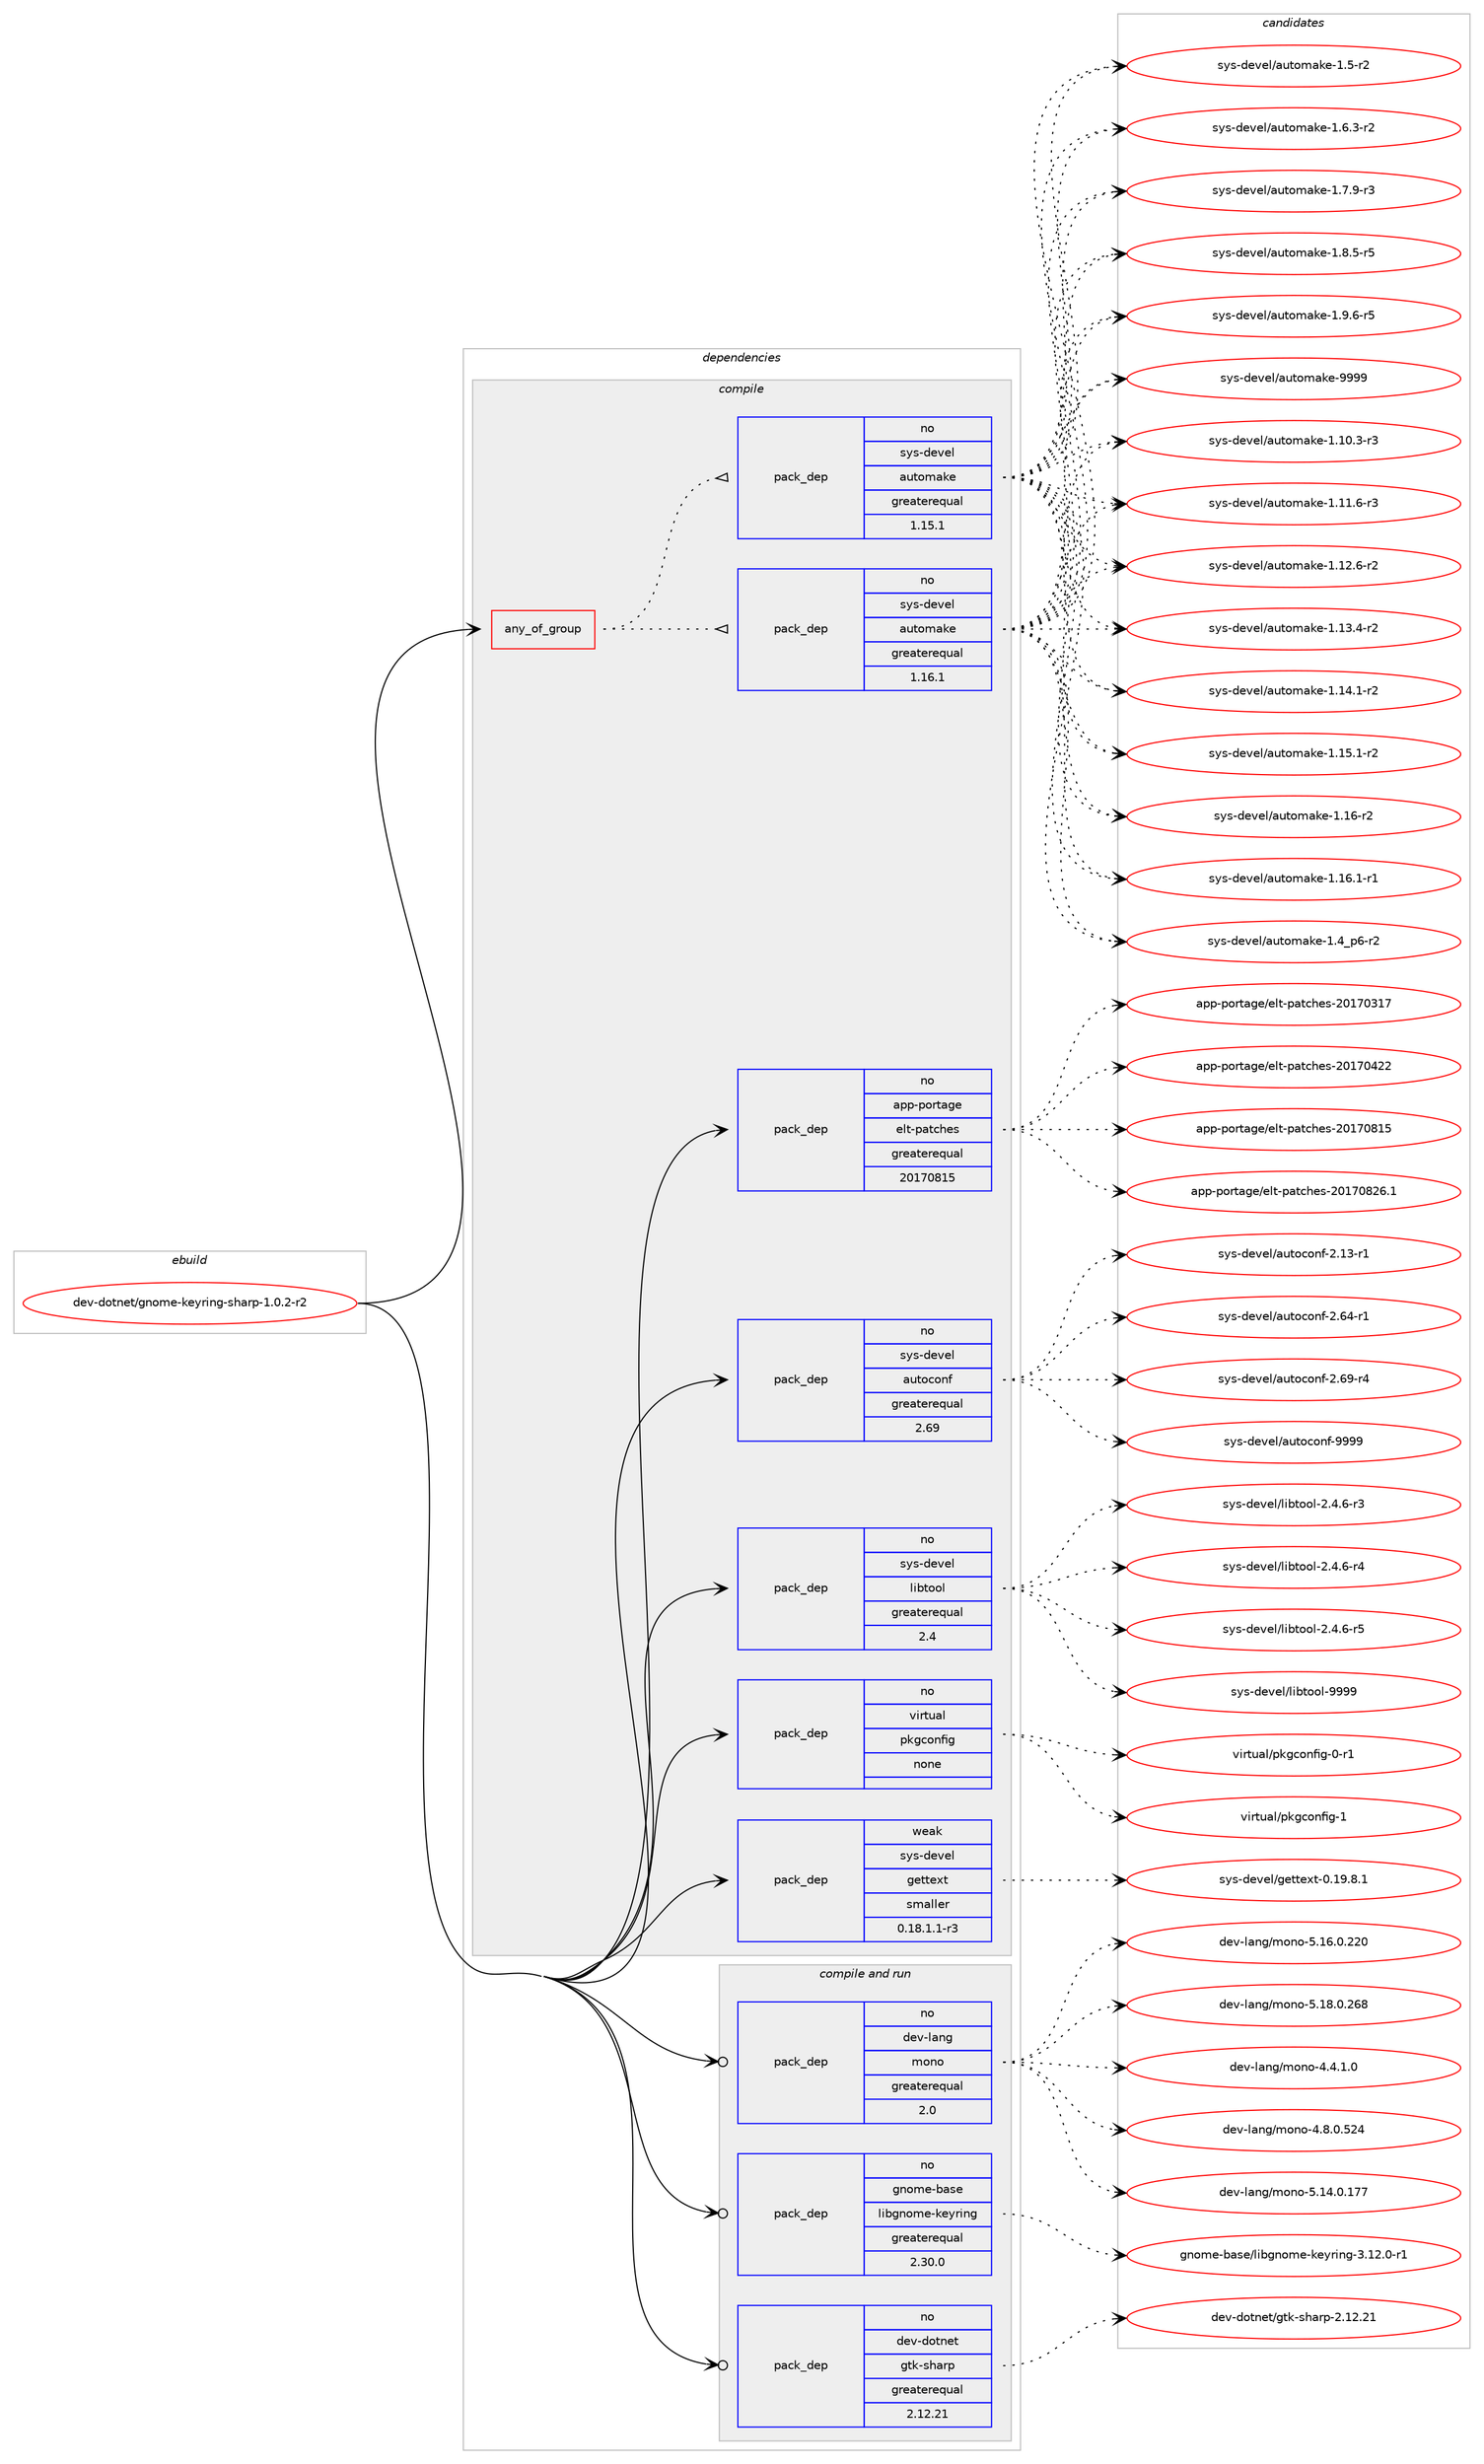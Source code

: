 digraph prolog {

# *************
# Graph options
# *************

newrank=true;
concentrate=true;
compound=true;
graph [rankdir=LR,fontname=Helvetica,fontsize=10,ranksep=1.5];#, ranksep=2.5, nodesep=0.2];
edge  [arrowhead=vee];
node  [fontname=Helvetica,fontsize=10];

# **********
# The ebuild
# **********

subgraph cluster_leftcol {
color=gray;
rank=same;
label=<<i>ebuild</i>>;
id [label="dev-dotnet/gnome-keyring-sharp-1.0.2-r2", color=red, width=4, href="../dev-dotnet/gnome-keyring-sharp-1.0.2-r2.svg"];
}

# ****************
# The dependencies
# ****************

subgraph cluster_midcol {
color=gray;
label=<<i>dependencies</i>>;
subgraph cluster_compile {
fillcolor="#eeeeee";
style=filled;
label=<<i>compile</i>>;
subgraph any20447 {
dependency1323193 [label=<<TABLE BORDER="0" CELLBORDER="1" CELLSPACING="0" CELLPADDING="4"><TR><TD CELLPADDING="10">any_of_group</TD></TR></TABLE>>, shape=none, color=red];subgraph pack944068 {
dependency1323194 [label=<<TABLE BORDER="0" CELLBORDER="1" CELLSPACING="0" CELLPADDING="4" WIDTH="220"><TR><TD ROWSPAN="6" CELLPADDING="30">pack_dep</TD></TR><TR><TD WIDTH="110">no</TD></TR><TR><TD>sys-devel</TD></TR><TR><TD>automake</TD></TR><TR><TD>greaterequal</TD></TR><TR><TD>1.16.1</TD></TR></TABLE>>, shape=none, color=blue];
}
dependency1323193:e -> dependency1323194:w [weight=20,style="dotted",arrowhead="oinv"];
subgraph pack944069 {
dependency1323195 [label=<<TABLE BORDER="0" CELLBORDER="1" CELLSPACING="0" CELLPADDING="4" WIDTH="220"><TR><TD ROWSPAN="6" CELLPADDING="30">pack_dep</TD></TR><TR><TD WIDTH="110">no</TD></TR><TR><TD>sys-devel</TD></TR><TR><TD>automake</TD></TR><TR><TD>greaterequal</TD></TR><TR><TD>1.15.1</TD></TR></TABLE>>, shape=none, color=blue];
}
dependency1323193:e -> dependency1323195:w [weight=20,style="dotted",arrowhead="oinv"];
}
id:e -> dependency1323193:w [weight=20,style="solid",arrowhead="vee"];
subgraph pack944070 {
dependency1323196 [label=<<TABLE BORDER="0" CELLBORDER="1" CELLSPACING="0" CELLPADDING="4" WIDTH="220"><TR><TD ROWSPAN="6" CELLPADDING="30">pack_dep</TD></TR><TR><TD WIDTH="110">no</TD></TR><TR><TD>app-portage</TD></TR><TR><TD>elt-patches</TD></TR><TR><TD>greaterequal</TD></TR><TR><TD>20170815</TD></TR></TABLE>>, shape=none, color=blue];
}
id:e -> dependency1323196:w [weight=20,style="solid",arrowhead="vee"];
subgraph pack944071 {
dependency1323197 [label=<<TABLE BORDER="0" CELLBORDER="1" CELLSPACING="0" CELLPADDING="4" WIDTH="220"><TR><TD ROWSPAN="6" CELLPADDING="30">pack_dep</TD></TR><TR><TD WIDTH="110">no</TD></TR><TR><TD>sys-devel</TD></TR><TR><TD>autoconf</TD></TR><TR><TD>greaterequal</TD></TR><TR><TD>2.69</TD></TR></TABLE>>, shape=none, color=blue];
}
id:e -> dependency1323197:w [weight=20,style="solid",arrowhead="vee"];
subgraph pack944072 {
dependency1323198 [label=<<TABLE BORDER="0" CELLBORDER="1" CELLSPACING="0" CELLPADDING="4" WIDTH="220"><TR><TD ROWSPAN="6" CELLPADDING="30">pack_dep</TD></TR><TR><TD WIDTH="110">no</TD></TR><TR><TD>sys-devel</TD></TR><TR><TD>libtool</TD></TR><TR><TD>greaterequal</TD></TR><TR><TD>2.4</TD></TR></TABLE>>, shape=none, color=blue];
}
id:e -> dependency1323198:w [weight=20,style="solid",arrowhead="vee"];
subgraph pack944073 {
dependency1323199 [label=<<TABLE BORDER="0" CELLBORDER="1" CELLSPACING="0" CELLPADDING="4" WIDTH="220"><TR><TD ROWSPAN="6" CELLPADDING="30">pack_dep</TD></TR><TR><TD WIDTH="110">no</TD></TR><TR><TD>virtual</TD></TR><TR><TD>pkgconfig</TD></TR><TR><TD>none</TD></TR><TR><TD></TD></TR></TABLE>>, shape=none, color=blue];
}
id:e -> dependency1323199:w [weight=20,style="solid",arrowhead="vee"];
subgraph pack944074 {
dependency1323200 [label=<<TABLE BORDER="0" CELLBORDER="1" CELLSPACING="0" CELLPADDING="4" WIDTH="220"><TR><TD ROWSPAN="6" CELLPADDING="30">pack_dep</TD></TR><TR><TD WIDTH="110">weak</TD></TR><TR><TD>sys-devel</TD></TR><TR><TD>gettext</TD></TR><TR><TD>smaller</TD></TR><TR><TD>0.18.1.1-r3</TD></TR></TABLE>>, shape=none, color=blue];
}
id:e -> dependency1323200:w [weight=20,style="solid",arrowhead="vee"];
}
subgraph cluster_compileandrun {
fillcolor="#eeeeee";
style=filled;
label=<<i>compile and run</i>>;
subgraph pack944075 {
dependency1323201 [label=<<TABLE BORDER="0" CELLBORDER="1" CELLSPACING="0" CELLPADDING="4" WIDTH="220"><TR><TD ROWSPAN="6" CELLPADDING="30">pack_dep</TD></TR><TR><TD WIDTH="110">no</TD></TR><TR><TD>dev-dotnet</TD></TR><TR><TD>gtk-sharp</TD></TR><TR><TD>greaterequal</TD></TR><TR><TD>2.12.21</TD></TR></TABLE>>, shape=none, color=blue];
}
id:e -> dependency1323201:w [weight=20,style="solid",arrowhead="odotvee"];
subgraph pack944076 {
dependency1323202 [label=<<TABLE BORDER="0" CELLBORDER="1" CELLSPACING="0" CELLPADDING="4" WIDTH="220"><TR><TD ROWSPAN="6" CELLPADDING="30">pack_dep</TD></TR><TR><TD WIDTH="110">no</TD></TR><TR><TD>dev-lang</TD></TR><TR><TD>mono</TD></TR><TR><TD>greaterequal</TD></TR><TR><TD>2.0</TD></TR></TABLE>>, shape=none, color=blue];
}
id:e -> dependency1323202:w [weight=20,style="solid",arrowhead="odotvee"];
subgraph pack944077 {
dependency1323203 [label=<<TABLE BORDER="0" CELLBORDER="1" CELLSPACING="0" CELLPADDING="4" WIDTH="220"><TR><TD ROWSPAN="6" CELLPADDING="30">pack_dep</TD></TR><TR><TD WIDTH="110">no</TD></TR><TR><TD>gnome-base</TD></TR><TR><TD>libgnome-keyring</TD></TR><TR><TD>greaterequal</TD></TR><TR><TD>2.30.0</TD></TR></TABLE>>, shape=none, color=blue];
}
id:e -> dependency1323203:w [weight=20,style="solid",arrowhead="odotvee"];
}
subgraph cluster_run {
fillcolor="#eeeeee";
style=filled;
label=<<i>run</i>>;
}
}

# **************
# The candidates
# **************

subgraph cluster_choices {
rank=same;
color=gray;
label=<<i>candidates</i>>;

subgraph choice944068 {
color=black;
nodesep=1;
choice11512111545100101118101108479711711611110997107101454946494846514511451 [label="sys-devel/automake-1.10.3-r3", color=red, width=4,href="../sys-devel/automake-1.10.3-r3.svg"];
choice11512111545100101118101108479711711611110997107101454946494946544511451 [label="sys-devel/automake-1.11.6-r3", color=red, width=4,href="../sys-devel/automake-1.11.6-r3.svg"];
choice11512111545100101118101108479711711611110997107101454946495046544511450 [label="sys-devel/automake-1.12.6-r2", color=red, width=4,href="../sys-devel/automake-1.12.6-r2.svg"];
choice11512111545100101118101108479711711611110997107101454946495146524511450 [label="sys-devel/automake-1.13.4-r2", color=red, width=4,href="../sys-devel/automake-1.13.4-r2.svg"];
choice11512111545100101118101108479711711611110997107101454946495246494511450 [label="sys-devel/automake-1.14.1-r2", color=red, width=4,href="../sys-devel/automake-1.14.1-r2.svg"];
choice11512111545100101118101108479711711611110997107101454946495346494511450 [label="sys-devel/automake-1.15.1-r2", color=red, width=4,href="../sys-devel/automake-1.15.1-r2.svg"];
choice1151211154510010111810110847971171161111099710710145494649544511450 [label="sys-devel/automake-1.16-r2", color=red, width=4,href="../sys-devel/automake-1.16-r2.svg"];
choice11512111545100101118101108479711711611110997107101454946495446494511449 [label="sys-devel/automake-1.16.1-r1", color=red, width=4,href="../sys-devel/automake-1.16.1-r1.svg"];
choice115121115451001011181011084797117116111109971071014549465295112544511450 [label="sys-devel/automake-1.4_p6-r2", color=red, width=4,href="../sys-devel/automake-1.4_p6-r2.svg"];
choice11512111545100101118101108479711711611110997107101454946534511450 [label="sys-devel/automake-1.5-r2", color=red, width=4,href="../sys-devel/automake-1.5-r2.svg"];
choice115121115451001011181011084797117116111109971071014549465446514511450 [label="sys-devel/automake-1.6.3-r2", color=red, width=4,href="../sys-devel/automake-1.6.3-r2.svg"];
choice115121115451001011181011084797117116111109971071014549465546574511451 [label="sys-devel/automake-1.7.9-r3", color=red, width=4,href="../sys-devel/automake-1.7.9-r3.svg"];
choice115121115451001011181011084797117116111109971071014549465646534511453 [label="sys-devel/automake-1.8.5-r5", color=red, width=4,href="../sys-devel/automake-1.8.5-r5.svg"];
choice115121115451001011181011084797117116111109971071014549465746544511453 [label="sys-devel/automake-1.9.6-r5", color=red, width=4,href="../sys-devel/automake-1.9.6-r5.svg"];
choice115121115451001011181011084797117116111109971071014557575757 [label="sys-devel/automake-9999", color=red, width=4,href="../sys-devel/automake-9999.svg"];
dependency1323194:e -> choice11512111545100101118101108479711711611110997107101454946494846514511451:w [style=dotted,weight="100"];
dependency1323194:e -> choice11512111545100101118101108479711711611110997107101454946494946544511451:w [style=dotted,weight="100"];
dependency1323194:e -> choice11512111545100101118101108479711711611110997107101454946495046544511450:w [style=dotted,weight="100"];
dependency1323194:e -> choice11512111545100101118101108479711711611110997107101454946495146524511450:w [style=dotted,weight="100"];
dependency1323194:e -> choice11512111545100101118101108479711711611110997107101454946495246494511450:w [style=dotted,weight="100"];
dependency1323194:e -> choice11512111545100101118101108479711711611110997107101454946495346494511450:w [style=dotted,weight="100"];
dependency1323194:e -> choice1151211154510010111810110847971171161111099710710145494649544511450:w [style=dotted,weight="100"];
dependency1323194:e -> choice11512111545100101118101108479711711611110997107101454946495446494511449:w [style=dotted,weight="100"];
dependency1323194:e -> choice115121115451001011181011084797117116111109971071014549465295112544511450:w [style=dotted,weight="100"];
dependency1323194:e -> choice11512111545100101118101108479711711611110997107101454946534511450:w [style=dotted,weight="100"];
dependency1323194:e -> choice115121115451001011181011084797117116111109971071014549465446514511450:w [style=dotted,weight="100"];
dependency1323194:e -> choice115121115451001011181011084797117116111109971071014549465546574511451:w [style=dotted,weight="100"];
dependency1323194:e -> choice115121115451001011181011084797117116111109971071014549465646534511453:w [style=dotted,weight="100"];
dependency1323194:e -> choice115121115451001011181011084797117116111109971071014549465746544511453:w [style=dotted,weight="100"];
dependency1323194:e -> choice115121115451001011181011084797117116111109971071014557575757:w [style=dotted,weight="100"];
}
subgraph choice944069 {
color=black;
nodesep=1;
choice11512111545100101118101108479711711611110997107101454946494846514511451 [label="sys-devel/automake-1.10.3-r3", color=red, width=4,href="../sys-devel/automake-1.10.3-r3.svg"];
choice11512111545100101118101108479711711611110997107101454946494946544511451 [label="sys-devel/automake-1.11.6-r3", color=red, width=4,href="../sys-devel/automake-1.11.6-r3.svg"];
choice11512111545100101118101108479711711611110997107101454946495046544511450 [label="sys-devel/automake-1.12.6-r2", color=red, width=4,href="../sys-devel/automake-1.12.6-r2.svg"];
choice11512111545100101118101108479711711611110997107101454946495146524511450 [label="sys-devel/automake-1.13.4-r2", color=red, width=4,href="../sys-devel/automake-1.13.4-r2.svg"];
choice11512111545100101118101108479711711611110997107101454946495246494511450 [label="sys-devel/automake-1.14.1-r2", color=red, width=4,href="../sys-devel/automake-1.14.1-r2.svg"];
choice11512111545100101118101108479711711611110997107101454946495346494511450 [label="sys-devel/automake-1.15.1-r2", color=red, width=4,href="../sys-devel/automake-1.15.1-r2.svg"];
choice1151211154510010111810110847971171161111099710710145494649544511450 [label="sys-devel/automake-1.16-r2", color=red, width=4,href="../sys-devel/automake-1.16-r2.svg"];
choice11512111545100101118101108479711711611110997107101454946495446494511449 [label="sys-devel/automake-1.16.1-r1", color=red, width=4,href="../sys-devel/automake-1.16.1-r1.svg"];
choice115121115451001011181011084797117116111109971071014549465295112544511450 [label="sys-devel/automake-1.4_p6-r2", color=red, width=4,href="../sys-devel/automake-1.4_p6-r2.svg"];
choice11512111545100101118101108479711711611110997107101454946534511450 [label="sys-devel/automake-1.5-r2", color=red, width=4,href="../sys-devel/automake-1.5-r2.svg"];
choice115121115451001011181011084797117116111109971071014549465446514511450 [label="sys-devel/automake-1.6.3-r2", color=red, width=4,href="../sys-devel/automake-1.6.3-r2.svg"];
choice115121115451001011181011084797117116111109971071014549465546574511451 [label="sys-devel/automake-1.7.9-r3", color=red, width=4,href="../sys-devel/automake-1.7.9-r3.svg"];
choice115121115451001011181011084797117116111109971071014549465646534511453 [label="sys-devel/automake-1.8.5-r5", color=red, width=4,href="../sys-devel/automake-1.8.5-r5.svg"];
choice115121115451001011181011084797117116111109971071014549465746544511453 [label="sys-devel/automake-1.9.6-r5", color=red, width=4,href="../sys-devel/automake-1.9.6-r5.svg"];
choice115121115451001011181011084797117116111109971071014557575757 [label="sys-devel/automake-9999", color=red, width=4,href="../sys-devel/automake-9999.svg"];
dependency1323195:e -> choice11512111545100101118101108479711711611110997107101454946494846514511451:w [style=dotted,weight="100"];
dependency1323195:e -> choice11512111545100101118101108479711711611110997107101454946494946544511451:w [style=dotted,weight="100"];
dependency1323195:e -> choice11512111545100101118101108479711711611110997107101454946495046544511450:w [style=dotted,weight="100"];
dependency1323195:e -> choice11512111545100101118101108479711711611110997107101454946495146524511450:w [style=dotted,weight="100"];
dependency1323195:e -> choice11512111545100101118101108479711711611110997107101454946495246494511450:w [style=dotted,weight="100"];
dependency1323195:e -> choice11512111545100101118101108479711711611110997107101454946495346494511450:w [style=dotted,weight="100"];
dependency1323195:e -> choice1151211154510010111810110847971171161111099710710145494649544511450:w [style=dotted,weight="100"];
dependency1323195:e -> choice11512111545100101118101108479711711611110997107101454946495446494511449:w [style=dotted,weight="100"];
dependency1323195:e -> choice115121115451001011181011084797117116111109971071014549465295112544511450:w [style=dotted,weight="100"];
dependency1323195:e -> choice11512111545100101118101108479711711611110997107101454946534511450:w [style=dotted,weight="100"];
dependency1323195:e -> choice115121115451001011181011084797117116111109971071014549465446514511450:w [style=dotted,weight="100"];
dependency1323195:e -> choice115121115451001011181011084797117116111109971071014549465546574511451:w [style=dotted,weight="100"];
dependency1323195:e -> choice115121115451001011181011084797117116111109971071014549465646534511453:w [style=dotted,weight="100"];
dependency1323195:e -> choice115121115451001011181011084797117116111109971071014549465746544511453:w [style=dotted,weight="100"];
dependency1323195:e -> choice115121115451001011181011084797117116111109971071014557575757:w [style=dotted,weight="100"];
}
subgraph choice944070 {
color=black;
nodesep=1;
choice97112112451121111141169710310147101108116451129711699104101115455048495548514955 [label="app-portage/elt-patches-20170317", color=red, width=4,href="../app-portage/elt-patches-20170317.svg"];
choice97112112451121111141169710310147101108116451129711699104101115455048495548525050 [label="app-portage/elt-patches-20170422", color=red, width=4,href="../app-portage/elt-patches-20170422.svg"];
choice97112112451121111141169710310147101108116451129711699104101115455048495548564953 [label="app-portage/elt-patches-20170815", color=red, width=4,href="../app-portage/elt-patches-20170815.svg"];
choice971121124511211111411697103101471011081164511297116991041011154550484955485650544649 [label="app-portage/elt-patches-20170826.1", color=red, width=4,href="../app-portage/elt-patches-20170826.1.svg"];
dependency1323196:e -> choice97112112451121111141169710310147101108116451129711699104101115455048495548514955:w [style=dotted,weight="100"];
dependency1323196:e -> choice97112112451121111141169710310147101108116451129711699104101115455048495548525050:w [style=dotted,weight="100"];
dependency1323196:e -> choice97112112451121111141169710310147101108116451129711699104101115455048495548564953:w [style=dotted,weight="100"];
dependency1323196:e -> choice971121124511211111411697103101471011081164511297116991041011154550484955485650544649:w [style=dotted,weight="100"];
}
subgraph choice944071 {
color=black;
nodesep=1;
choice1151211154510010111810110847971171161119911111010245504649514511449 [label="sys-devel/autoconf-2.13-r1", color=red, width=4,href="../sys-devel/autoconf-2.13-r1.svg"];
choice1151211154510010111810110847971171161119911111010245504654524511449 [label="sys-devel/autoconf-2.64-r1", color=red, width=4,href="../sys-devel/autoconf-2.64-r1.svg"];
choice1151211154510010111810110847971171161119911111010245504654574511452 [label="sys-devel/autoconf-2.69-r4", color=red, width=4,href="../sys-devel/autoconf-2.69-r4.svg"];
choice115121115451001011181011084797117116111991111101024557575757 [label="sys-devel/autoconf-9999", color=red, width=4,href="../sys-devel/autoconf-9999.svg"];
dependency1323197:e -> choice1151211154510010111810110847971171161119911111010245504649514511449:w [style=dotted,weight="100"];
dependency1323197:e -> choice1151211154510010111810110847971171161119911111010245504654524511449:w [style=dotted,weight="100"];
dependency1323197:e -> choice1151211154510010111810110847971171161119911111010245504654574511452:w [style=dotted,weight="100"];
dependency1323197:e -> choice115121115451001011181011084797117116111991111101024557575757:w [style=dotted,weight="100"];
}
subgraph choice944072 {
color=black;
nodesep=1;
choice1151211154510010111810110847108105981161111111084550465246544511451 [label="sys-devel/libtool-2.4.6-r3", color=red, width=4,href="../sys-devel/libtool-2.4.6-r3.svg"];
choice1151211154510010111810110847108105981161111111084550465246544511452 [label="sys-devel/libtool-2.4.6-r4", color=red, width=4,href="../sys-devel/libtool-2.4.6-r4.svg"];
choice1151211154510010111810110847108105981161111111084550465246544511453 [label="sys-devel/libtool-2.4.6-r5", color=red, width=4,href="../sys-devel/libtool-2.4.6-r5.svg"];
choice1151211154510010111810110847108105981161111111084557575757 [label="sys-devel/libtool-9999", color=red, width=4,href="../sys-devel/libtool-9999.svg"];
dependency1323198:e -> choice1151211154510010111810110847108105981161111111084550465246544511451:w [style=dotted,weight="100"];
dependency1323198:e -> choice1151211154510010111810110847108105981161111111084550465246544511452:w [style=dotted,weight="100"];
dependency1323198:e -> choice1151211154510010111810110847108105981161111111084550465246544511453:w [style=dotted,weight="100"];
dependency1323198:e -> choice1151211154510010111810110847108105981161111111084557575757:w [style=dotted,weight="100"];
}
subgraph choice944073 {
color=black;
nodesep=1;
choice11810511411611797108471121071039911111010210510345484511449 [label="virtual/pkgconfig-0-r1", color=red, width=4,href="../virtual/pkgconfig-0-r1.svg"];
choice1181051141161179710847112107103991111101021051034549 [label="virtual/pkgconfig-1", color=red, width=4,href="../virtual/pkgconfig-1.svg"];
dependency1323199:e -> choice11810511411611797108471121071039911111010210510345484511449:w [style=dotted,weight="100"];
dependency1323199:e -> choice1181051141161179710847112107103991111101021051034549:w [style=dotted,weight="100"];
}
subgraph choice944074 {
color=black;
nodesep=1;
choice1151211154510010111810110847103101116116101120116454846495746564649 [label="sys-devel/gettext-0.19.8.1", color=red, width=4,href="../sys-devel/gettext-0.19.8.1.svg"];
dependency1323200:e -> choice1151211154510010111810110847103101116116101120116454846495746564649:w [style=dotted,weight="100"];
}
subgraph choice944075 {
color=black;
nodesep=1;
choice100101118451001111161101011164710311610745115104971141124550464950465049 [label="dev-dotnet/gtk-sharp-2.12.21", color=red, width=4,href="../dev-dotnet/gtk-sharp-2.12.21.svg"];
dependency1323201:e -> choice100101118451001111161101011164710311610745115104971141124550464950465049:w [style=dotted,weight="100"];
}
subgraph choice944076 {
color=black;
nodesep=1;
choice1001011184510897110103471091111101114552465246494648 [label="dev-lang/mono-4.4.1.0", color=red, width=4,href="../dev-lang/mono-4.4.1.0.svg"];
choice10010111845108971101034710911111011145524656464846535052 [label="dev-lang/mono-4.8.0.524", color=red, width=4,href="../dev-lang/mono-4.8.0.524.svg"];
choice1001011184510897110103471091111101114553464952464846495555 [label="dev-lang/mono-5.14.0.177", color=red, width=4,href="../dev-lang/mono-5.14.0.177.svg"];
choice1001011184510897110103471091111101114553464954464846505048 [label="dev-lang/mono-5.16.0.220", color=red, width=4,href="../dev-lang/mono-5.16.0.220.svg"];
choice1001011184510897110103471091111101114553464956464846505456 [label="dev-lang/mono-5.18.0.268", color=red, width=4,href="../dev-lang/mono-5.18.0.268.svg"];
dependency1323202:e -> choice1001011184510897110103471091111101114552465246494648:w [style=dotted,weight="100"];
dependency1323202:e -> choice10010111845108971101034710911111011145524656464846535052:w [style=dotted,weight="100"];
dependency1323202:e -> choice1001011184510897110103471091111101114553464952464846495555:w [style=dotted,weight="100"];
dependency1323202:e -> choice1001011184510897110103471091111101114553464954464846505048:w [style=dotted,weight="100"];
dependency1323202:e -> choice1001011184510897110103471091111101114553464956464846505456:w [style=dotted,weight="100"];
}
subgraph choice944077 {
color=black;
nodesep=1;
choice103110111109101459897115101471081059810311011110910145107101121114105110103455146495046484511449 [label="gnome-base/libgnome-keyring-3.12.0-r1", color=red, width=4,href="../gnome-base/libgnome-keyring-3.12.0-r1.svg"];
dependency1323203:e -> choice103110111109101459897115101471081059810311011110910145107101121114105110103455146495046484511449:w [style=dotted,weight="100"];
}
}

}

